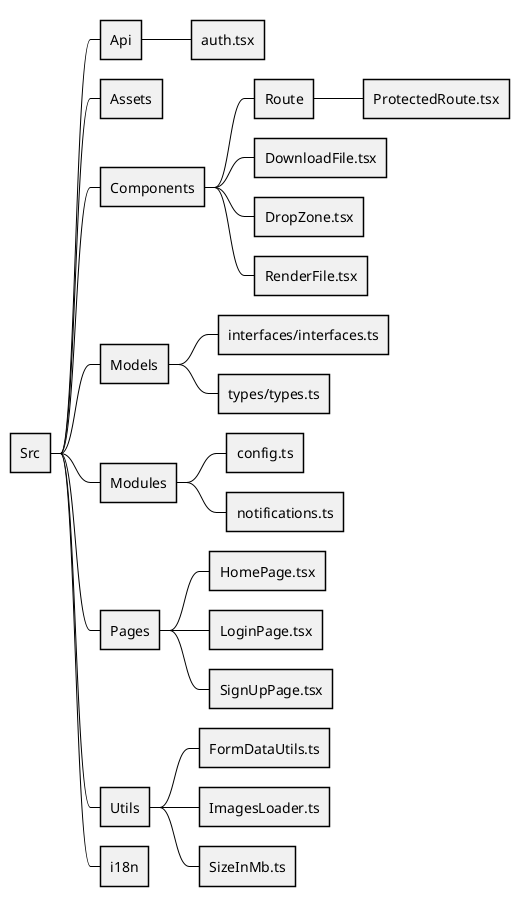@startmindmap React_Design
<style>
mindmapDiagram {
    Linecolor black
    arrow {
        LineColor black
    }
    node {
        RoundCorner 0

    }
}
</style>
* Src
** Api
*** auth.tsx
** Assets
** Components
*** Route
**** ProtectedRoute.tsx
*** DownloadFile.tsx
*** DropZone.tsx
*** RenderFile.tsx
** Models
*** interfaces/interfaces.ts
*** types/types.ts
** Modules
*** config.ts
*** notifications.ts
** Pages
*** HomePage.tsx
*** LoginPage.tsx
*** SignUpPage.tsx
** Utils
*** FormDataUtils.ts
*** ImagesLoader.ts
*** SizeInMb.ts
** i18n
@endmindmap